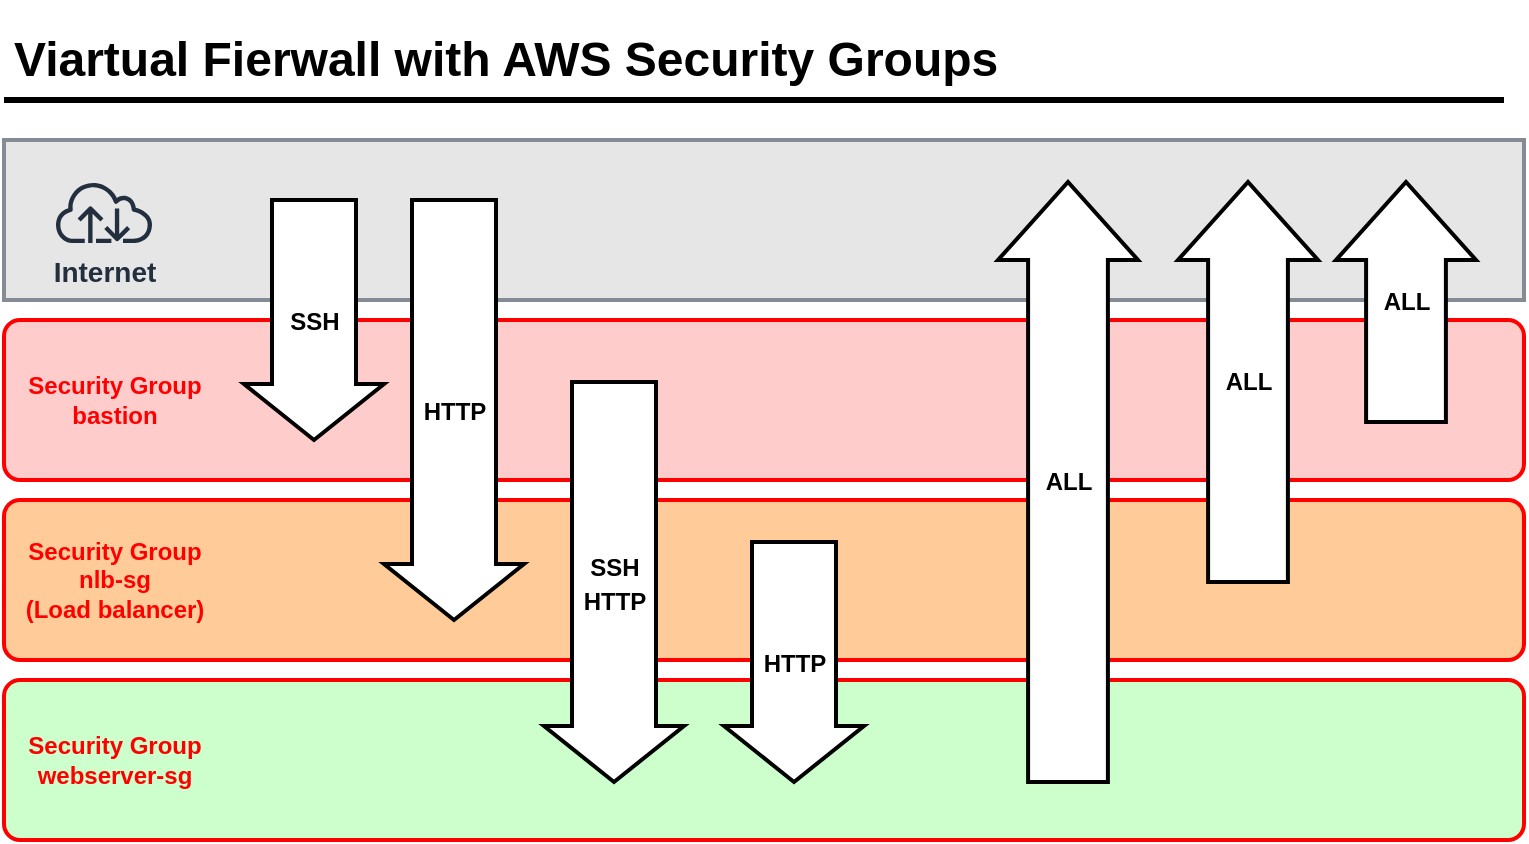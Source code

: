 <mxfile>
    <diagram id="lHtWl0A6xUiiPNq3U4mr" name="Page-1">
        <mxGraphModel dx="1114" dy="537" grid="1" gridSize="10" guides="1" tooltips="1" connect="1" arrows="1" fold="1" page="1" pageScale="1" pageWidth="1169" pageHeight="827" background="#FFFFFF" math="0" shadow="0">
            <root>
                <mxCell id="0"/>
                <mxCell id="1" parent="0"/>
                <mxCell id="2" value="" style="rounded=1;arcSize=10;strokeColor=#ff0000;fillColor=#FFCCCC;gradientColor=none;strokeWidth=2;" vertex="1" parent="1">
                    <mxGeometry x="280" y="210" width="760" height="80" as="geometry"/>
                </mxCell>
                <mxCell id="3" value="&lt;b&gt;&lt;font color=&quot;#ff0000&quot;&gt;Security Group&lt;br&gt;bastion&lt;br&gt;&lt;/font&gt;&lt;/b&gt;" style="text;html=1;align=center;verticalAlign=middle;resizable=0;points=[];autosize=1;strokeColor=none;fillColor=none;" vertex="1" parent="1">
                    <mxGeometry x="280" y="230" width="110" height="40" as="geometry"/>
                </mxCell>
                <mxCell id="4" value="" style="rounded=1;arcSize=10;strokeColor=#ff0000;fillColor=#FFCC99;gradientColor=none;strokeWidth=2;" vertex="1" parent="1">
                    <mxGeometry x="280" y="300" width="760" height="80" as="geometry"/>
                </mxCell>
                <mxCell id="5" value="&lt;b&gt;&lt;font color=&quot;#ff0000&quot;&gt;Security Group&lt;br&gt;nlb-sg&lt;br&gt;(Load balancer)&lt;br&gt;&lt;/font&gt;&lt;/b&gt;" style="text;html=1;align=center;verticalAlign=middle;resizable=0;points=[];autosize=1;strokeColor=none;fillColor=none;" vertex="1" parent="1">
                    <mxGeometry x="280" y="310" width="110" height="60" as="geometry"/>
                </mxCell>
                <mxCell id="6" value="" style="rounded=1;arcSize=10;strokeColor=#ff0000;fillColor=#CCFFCC;gradientColor=none;strokeWidth=2;" vertex="1" parent="1">
                    <mxGeometry x="280" y="390" width="760" height="80" as="geometry"/>
                </mxCell>
                <mxCell id="7" value="&lt;b&gt;&lt;font color=&quot;#ff0000&quot;&gt;Security Group&lt;br&gt;webserver-sg&lt;br&gt;&lt;/font&gt;&lt;/b&gt;" style="text;html=1;align=center;verticalAlign=middle;resizable=0;points=[];autosize=1;strokeColor=none;fillColor=none;" vertex="1" parent="1">
                    <mxGeometry x="280" y="410" width="110" height="40" as="geometry"/>
                </mxCell>
                <mxCell id="9" value="" style="outlineConnect=0;gradientColor=none;html=1;whiteSpace=wrap;fontSize=12;fontStyle=0;strokeColor=#858B94;fillColor=#E6E6E6;verticalAlign=top;align=center;fontColor=#858B94;spacingTop=3;strokeWidth=2;" vertex="1" parent="1">
                    <mxGeometry x="280" y="120" width="760" height="80" as="geometry"/>
                </mxCell>
                <mxCell id="8" value="Internet" style="sketch=0;outlineConnect=0;fontColor=#232F3E;gradientColor=none;strokeColor=#232F3E;fillColor=#E6E6E6;dashed=0;verticalLabelPosition=bottom;verticalAlign=top;align=center;html=1;fontSize=14;fontStyle=1;aspect=fixed;shape=mxgraph.aws4.resourceIcon;resIcon=mxgraph.aws4.internet;spacingTop=-15;" vertex="1" parent="1">
                    <mxGeometry x="300" y="126" width="60" height="60" as="geometry"/>
                </mxCell>
                <mxCell id="10" value="&lt;b&gt;&lt;font color=&quot;#000000&quot; style=&quot;font-size: 12px;&quot;&gt;SSH&lt;/font&gt;&lt;/b&gt;" style="html=1;shadow=0;dashed=0;align=center;verticalAlign=middle;shape=mxgraph.arrows2.arrow;dy=0.4;dx=28;direction=south;notch=0;strokeWidth=2;fontSize=14;fontColor=#ff0000;" vertex="1" parent="1">
                    <mxGeometry x="400" y="150" width="70" height="120" as="geometry"/>
                </mxCell>
                <mxCell id="11" value="&lt;b&gt;&lt;font color=&quot;#000000&quot; style=&quot;font-size: 12px;&quot;&gt;HTTP&lt;/font&gt;&lt;/b&gt;" style="html=1;shadow=0;dashed=0;align=center;verticalAlign=middle;shape=mxgraph.arrows2.arrow;dy=0.4;dx=28;direction=south;notch=0;strokeWidth=2;fontSize=14;fontColor=#ff0000;" vertex="1" parent="1">
                    <mxGeometry x="470" y="150" width="70" height="210" as="geometry"/>
                </mxCell>
                <mxCell id="12" value="&lt;b&gt;&lt;font color=&quot;#000000&quot; style=&quot;font-size: 12px;&quot;&gt;HTTP&lt;/font&gt;&lt;/b&gt;" style="html=1;shadow=0;dashed=0;align=center;verticalAlign=middle;shape=mxgraph.arrows2.arrow;dy=0.4;dx=28;direction=south;notch=0;strokeWidth=2;fontSize=14;fontColor=#ff0000;" vertex="1" parent="1">
                    <mxGeometry x="640" y="321" width="70" height="120" as="geometry"/>
                </mxCell>
                <mxCell id="14" value="ALL" style="html=1;shadow=0;dashed=0;align=center;verticalAlign=middle;shape=mxgraph.arrows2.arrow;dy=0.43;dx=39;direction=north;notch=0;strokeWidth=2;fontSize=12;fontColor=#000000;fontStyle=1" vertex="1" parent="1">
                    <mxGeometry x="777" y="141" width="70" height="300" as="geometry"/>
                </mxCell>
                <mxCell id="15" value="ALL" style="html=1;shadow=0;dashed=0;align=center;verticalAlign=middle;shape=mxgraph.arrows2.arrow;dy=0.43;dx=39;direction=north;notch=0;strokeWidth=2;fontSize=12;fontColor=#000000;fontStyle=1" vertex="1" parent="1">
                    <mxGeometry x="867" y="141" width="70" height="200" as="geometry"/>
                </mxCell>
                <mxCell id="16" value="ALL" style="html=1;shadow=0;dashed=0;align=center;verticalAlign=middle;shape=mxgraph.arrows2.arrow;dy=0.43;dx=39;direction=north;notch=0;strokeWidth=2;fontSize=12;fontColor=#000000;fontStyle=1" vertex="1" parent="1">
                    <mxGeometry x="946" y="141" width="70" height="120" as="geometry"/>
                </mxCell>
                <mxCell id="17" value="&lt;b&gt;&lt;font color=&quot;#000000&quot; style=&quot;font-size: 12px;&quot;&gt;SSH&lt;br&gt;HTTP&lt;br&gt;&lt;/font&gt;&lt;/b&gt;" style="html=1;shadow=0;dashed=0;align=center;verticalAlign=middle;shape=mxgraph.arrows2.arrow;dy=0.4;dx=28;direction=south;notch=0;strokeWidth=2;fontSize=14;fontColor=#ff0000;" vertex="1" parent="1">
                    <mxGeometry x="550" y="241" width="70" height="200" as="geometry"/>
                </mxCell>
                <mxCell id="19" value="&lt;h1&gt;Viartual Fierwall with AWS Security Groups&lt;/h1&gt;" style="text;html=1;strokeColor=none;fillColor=none;spacing=5;spacingTop=-20;whiteSpace=wrap;overflow=hidden;rounded=0;strokeWidth=2;fontSize=12;fontColor=#000000;" vertex="1" parent="1">
                    <mxGeometry x="280" y="60" width="740" height="40" as="geometry"/>
                </mxCell>
                <mxCell id="20" value="" style="endArrow=none;html=1;fontSize=12;fontColor=#000000;exitX=0;exitY=1;exitDx=0;exitDy=0;strokeWidth=3;" edge="1" parent="1" source="19">
                    <mxGeometry width="50" height="50" relative="1" as="geometry">
                        <mxPoint x="540" y="280" as="sourcePoint"/>
                        <mxPoint x="1030" y="100" as="targetPoint"/>
                    </mxGeometry>
                </mxCell>
            </root>
        </mxGraphModel>
    </diagram>
</mxfile>
